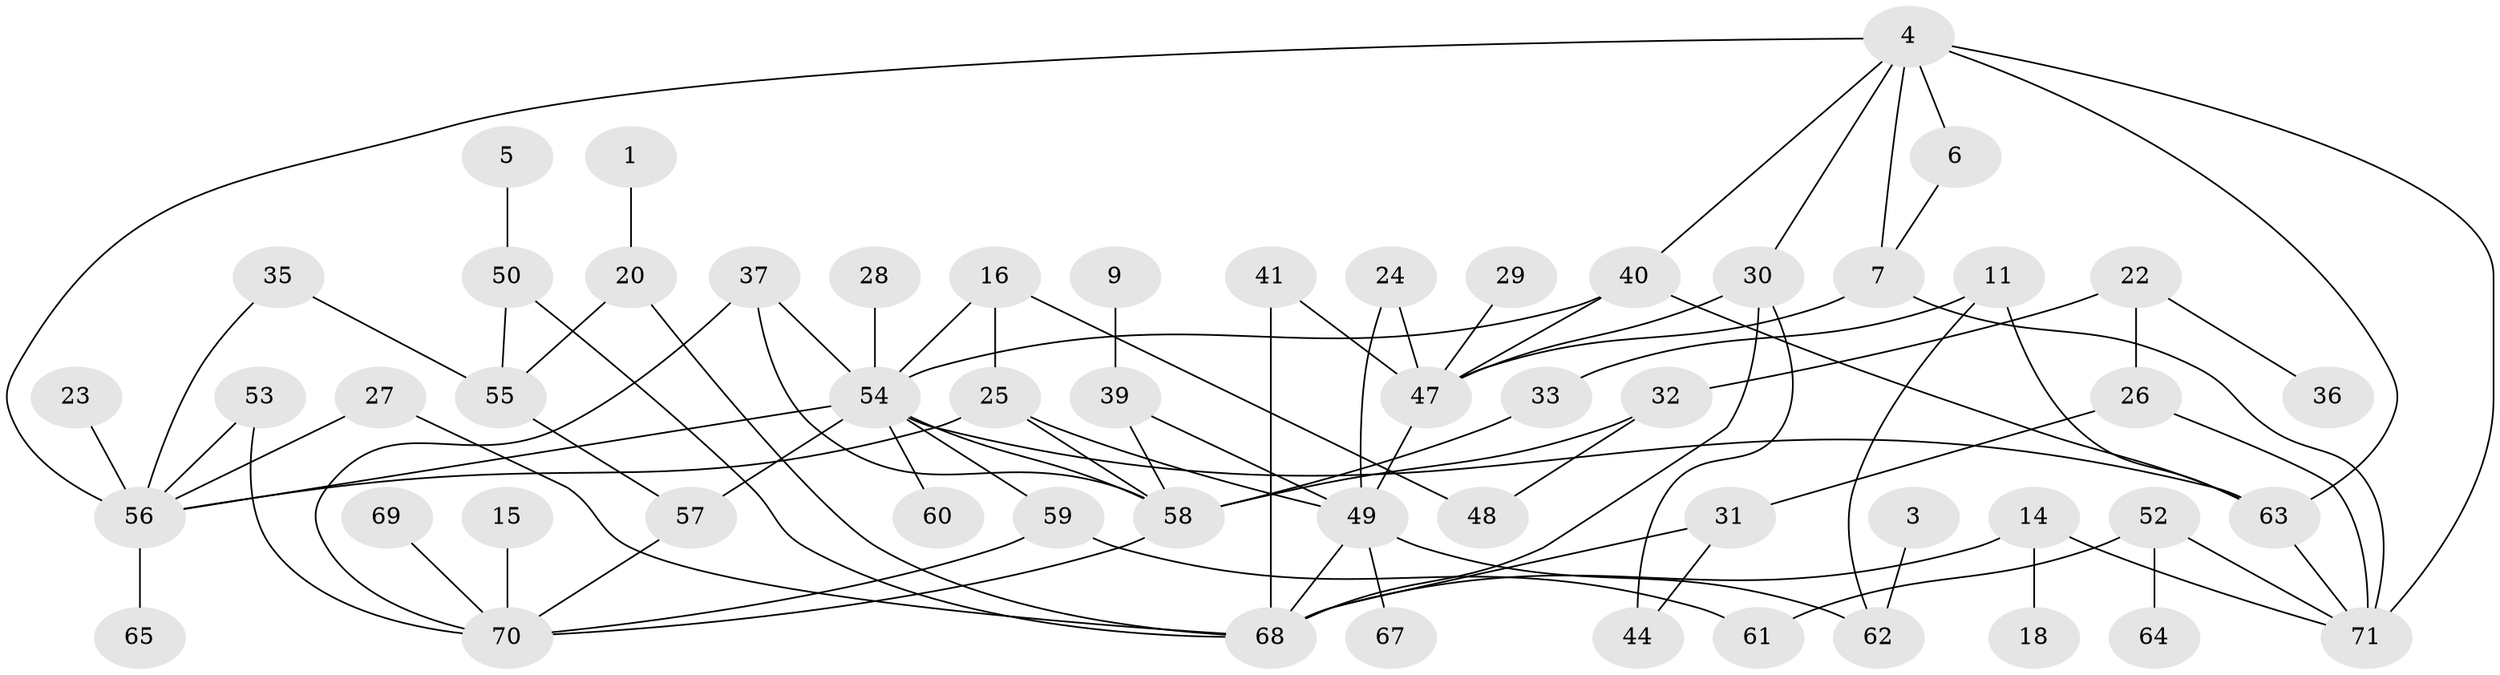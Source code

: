 // original degree distribution, {2: 0.25, 1: 0.2361111111111111, 4: 0.0763888888888889, 5: 0.041666666666666664, 3: 0.25, 0: 0.10416666666666667, 6: 0.034722222222222224, 8: 0.006944444444444444}
// Generated by graph-tools (version 1.1) at 2025/25/03/09/25 03:25:22]
// undirected, 55 vertices, 86 edges
graph export_dot {
graph [start="1"]
  node [color=gray90,style=filled];
  1;
  3;
  4;
  5;
  6;
  7;
  9;
  11;
  14;
  15;
  16;
  18;
  20;
  22;
  23;
  24;
  25;
  26;
  27;
  28;
  29;
  30;
  31;
  32;
  33;
  35;
  36;
  37;
  39;
  40;
  41;
  44;
  47;
  48;
  49;
  50;
  52;
  53;
  54;
  55;
  56;
  57;
  58;
  59;
  60;
  61;
  62;
  63;
  64;
  65;
  67;
  68;
  69;
  70;
  71;
  1 -- 20 [weight=1.0];
  3 -- 62 [weight=1.0];
  4 -- 6 [weight=1.0];
  4 -- 7 [weight=1.0];
  4 -- 30 [weight=1.0];
  4 -- 40 [weight=1.0];
  4 -- 56 [weight=1.0];
  4 -- 63 [weight=1.0];
  4 -- 71 [weight=2.0];
  5 -- 50 [weight=1.0];
  6 -- 7 [weight=1.0];
  7 -- 47 [weight=1.0];
  7 -- 71 [weight=1.0];
  9 -- 39 [weight=1.0];
  11 -- 33 [weight=1.0];
  11 -- 62 [weight=1.0];
  11 -- 63 [weight=1.0];
  14 -- 18 [weight=1.0];
  14 -- 68 [weight=1.0];
  14 -- 71 [weight=1.0];
  15 -- 70 [weight=1.0];
  16 -- 25 [weight=1.0];
  16 -- 48 [weight=1.0];
  16 -- 54 [weight=1.0];
  20 -- 55 [weight=1.0];
  20 -- 68 [weight=1.0];
  22 -- 26 [weight=1.0];
  22 -- 32 [weight=1.0];
  22 -- 36 [weight=1.0];
  23 -- 56 [weight=1.0];
  24 -- 47 [weight=1.0];
  24 -- 49 [weight=1.0];
  25 -- 49 [weight=2.0];
  25 -- 56 [weight=1.0];
  25 -- 58 [weight=1.0];
  26 -- 31 [weight=1.0];
  26 -- 71 [weight=1.0];
  27 -- 56 [weight=1.0];
  27 -- 68 [weight=1.0];
  28 -- 54 [weight=1.0];
  29 -- 47 [weight=1.0];
  30 -- 44 [weight=1.0];
  30 -- 47 [weight=1.0];
  30 -- 68 [weight=1.0];
  31 -- 44 [weight=1.0];
  31 -- 68 [weight=1.0];
  32 -- 48 [weight=1.0];
  32 -- 58 [weight=1.0];
  33 -- 58 [weight=1.0];
  35 -- 55 [weight=2.0];
  35 -- 56 [weight=2.0];
  37 -- 54 [weight=1.0];
  37 -- 58 [weight=1.0];
  37 -- 70 [weight=1.0];
  39 -- 49 [weight=1.0];
  39 -- 58 [weight=1.0];
  40 -- 47 [weight=1.0];
  40 -- 54 [weight=1.0];
  40 -- 63 [weight=1.0];
  41 -- 47 [weight=1.0];
  41 -- 68 [weight=1.0];
  47 -- 49 [weight=1.0];
  49 -- 62 [weight=1.0];
  49 -- 67 [weight=1.0];
  49 -- 68 [weight=1.0];
  50 -- 55 [weight=1.0];
  50 -- 68 [weight=1.0];
  52 -- 61 [weight=1.0];
  52 -- 64 [weight=1.0];
  52 -- 71 [weight=1.0];
  53 -- 56 [weight=1.0];
  53 -- 70 [weight=1.0];
  54 -- 56 [weight=2.0];
  54 -- 57 [weight=1.0];
  54 -- 58 [weight=1.0];
  54 -- 59 [weight=1.0];
  54 -- 60 [weight=1.0];
  54 -- 63 [weight=1.0];
  55 -- 57 [weight=1.0];
  56 -- 65 [weight=1.0];
  57 -- 70 [weight=1.0];
  58 -- 70 [weight=1.0];
  59 -- 61 [weight=1.0];
  59 -- 70 [weight=1.0];
  63 -- 71 [weight=1.0];
  69 -- 70 [weight=1.0];
}
